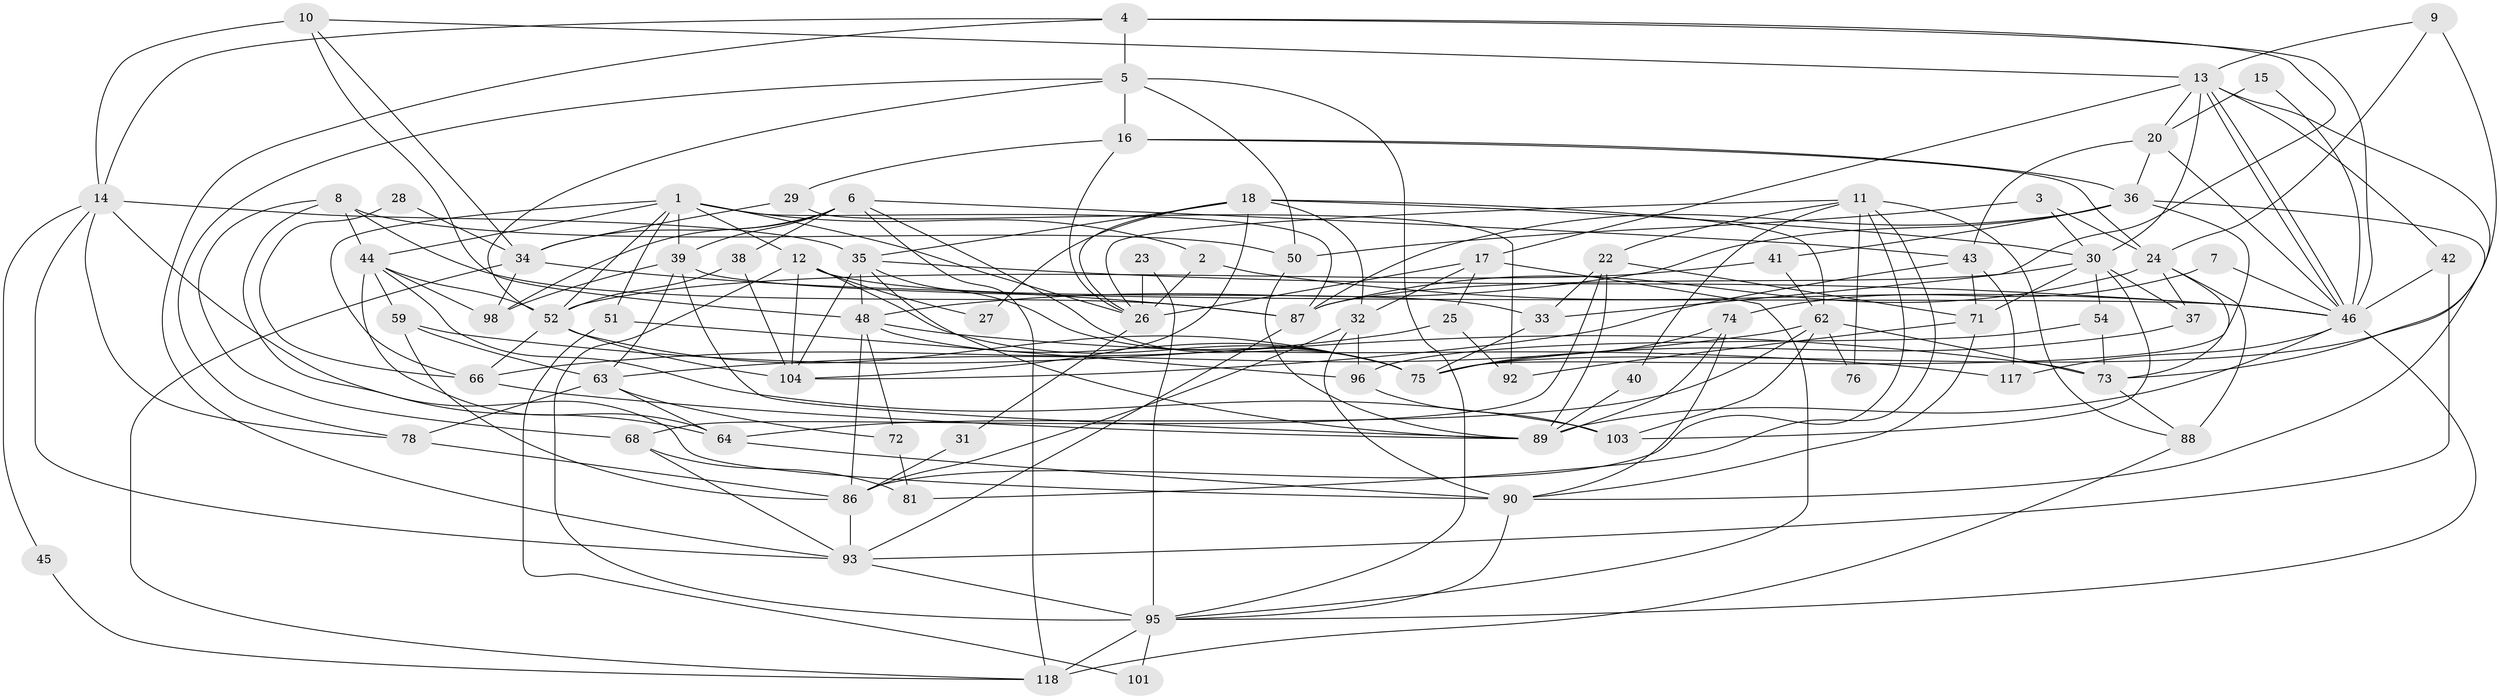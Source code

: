 // Generated by graph-tools (version 1.1) at 2025/23/03/03/25 07:23:57]
// undirected, 78 vertices, 196 edges
graph export_dot {
graph [start="1"]
  node [color=gray90,style=filled];
  1 [super="+77"];
  2;
  3;
  4;
  5 [super="+61"];
  6 [super="+47"];
  7;
  8 [super="+65"];
  9 [super="+70"];
  10 [super="+94"];
  11 [super="+120"];
  12;
  13 [super="+19"];
  14 [super="+21"];
  15;
  16 [super="+84"];
  17;
  18;
  20 [super="+112"];
  22 [super="+60"];
  23;
  24 [super="+58"];
  25;
  26 [super="+53"];
  27;
  28;
  29;
  30 [super="+57"];
  31;
  32;
  33 [super="+55"];
  34 [super="+80"];
  35 [super="+102"];
  36 [super="+49"];
  37 [super="+79"];
  38;
  39 [super="+97"];
  40;
  41;
  42 [super="+83"];
  43 [super="+69"];
  44 [super="+85"];
  45;
  46 [super="+56"];
  48 [super="+121"];
  50 [super="+99"];
  51;
  52 [super="+115"];
  54;
  59;
  62 [super="+108"];
  63 [super="+67"];
  64 [super="+114"];
  66;
  68;
  71;
  72;
  73 [super="+109"];
  74;
  75 [super="+110"];
  76;
  78 [super="+82"];
  81 [super="+107"];
  86 [super="+106"];
  87 [super="+122"];
  88 [super="+111"];
  89 [super="+100"];
  90 [super="+91"];
  92;
  93 [super="+105"];
  95 [super="+116"];
  96;
  98;
  101;
  103;
  104 [super="+113"];
  117;
  118 [super="+119"];
  1 -- 12;
  1 -- 52;
  1 -- 2;
  1 -- 51;
  1 -- 26;
  1 -- 66;
  1 -- 87;
  1 -- 44;
  1 -- 39;
  2 -- 26;
  2 -- 46;
  3 -- 24;
  3 -- 30;
  3 -- 50;
  4 -- 14;
  4 -- 46;
  4 -- 33;
  4 -- 93;
  4 -- 5;
  5 -- 95;
  5 -- 16 [weight=2];
  5 -- 52;
  5 -- 78;
  5 -- 50;
  6 -- 75;
  6 -- 38;
  6 -- 43;
  6 -- 118;
  6 -- 34;
  6 -- 98;
  6 -- 39;
  7 -- 74;
  7 -- 46;
  8 -- 50;
  8 -- 68;
  8 -- 87;
  8 -- 44;
  8 -- 90;
  9 -- 75;
  9 -- 13;
  9 -- 24;
  10 -- 34;
  10 -- 48;
  10 -- 14;
  10 -- 13;
  11 -- 26;
  11 -- 86;
  11 -- 76;
  11 -- 81;
  11 -- 22;
  11 -- 40;
  11 -- 88;
  12 -- 75;
  12 -- 104;
  12 -- 27;
  12 -- 33;
  12 -- 95;
  13 -- 46 [weight=2];
  13 -- 46;
  13 -- 73;
  13 -- 17;
  13 -- 20;
  13 -- 30;
  13 -- 42;
  14 -- 64;
  14 -- 35;
  14 -- 93;
  14 -- 78;
  14 -- 45;
  15 -- 46;
  15 -- 20;
  16 -- 26;
  16 -- 29;
  16 -- 36;
  16 -- 24;
  17 -- 95;
  17 -- 25;
  17 -- 32;
  17 -- 26;
  18 -- 32;
  18 -- 27;
  18 -- 62;
  18 -- 26;
  18 -- 104;
  18 -- 30;
  18 -- 35;
  20 -- 46;
  20 -- 36;
  20 -- 43;
  22 -- 68;
  22 -- 89;
  22 -- 71;
  22 -- 33;
  23 -- 26;
  23 -- 95;
  24 -- 73;
  24 -- 37;
  24 -- 87;
  24 -- 88;
  25 -- 92;
  25 -- 66;
  26 -- 31;
  28 -- 66;
  28 -- 34;
  29 -- 34;
  29 -- 92;
  30 -- 71;
  30 -- 54;
  30 -- 37;
  30 -- 87;
  30 -- 103;
  31 -- 86;
  32 -- 96;
  32 -- 90;
  32 -- 86;
  33 -- 75;
  34 -- 87;
  34 -- 118;
  34 -- 98;
  35 -- 75;
  35 -- 89;
  35 -- 104;
  35 -- 48;
  35 -- 46;
  36 -- 75;
  36 -- 87;
  36 -- 48;
  36 -- 41;
  36 -- 90;
  37 -- 75;
  38 -- 104;
  38 -- 52;
  39 -- 98;
  39 -- 46;
  39 -- 89;
  39 -- 63;
  40 -- 89;
  41 -- 62;
  41 -- 52;
  42 -- 93;
  42 -- 46;
  43 -- 117;
  43 -- 104;
  43 -- 71;
  44 -- 103;
  44 -- 64;
  44 -- 98;
  44 -- 59;
  44 -- 52;
  45 -- 118;
  46 -- 95;
  46 -- 117;
  46 -- 89;
  48 -- 72;
  48 -- 117;
  48 -- 75;
  48 -- 86;
  50 -- 89;
  51 -- 96;
  51 -- 101;
  52 -- 66;
  52 -- 75;
  52 -- 104;
  54 -- 73;
  54 -- 96;
  59 -- 73;
  59 -- 63;
  59 -- 86;
  62 -- 76;
  62 -- 103;
  62 -- 73;
  62 -- 63;
  62 -- 64;
  63 -- 72;
  63 -- 64;
  63 -- 78;
  64 -- 90;
  66 -- 89;
  68 -- 93;
  68 -- 81;
  71 -- 92;
  71 -- 90;
  72 -- 81;
  73 -- 88;
  74 -- 90;
  74 -- 89;
  74 -- 75;
  78 -- 86;
  86 -- 93;
  87 -- 93;
  88 -- 118 [weight=2];
  90 -- 95;
  93 -- 95;
  95 -- 101;
  95 -- 118;
  96 -- 103;
}
